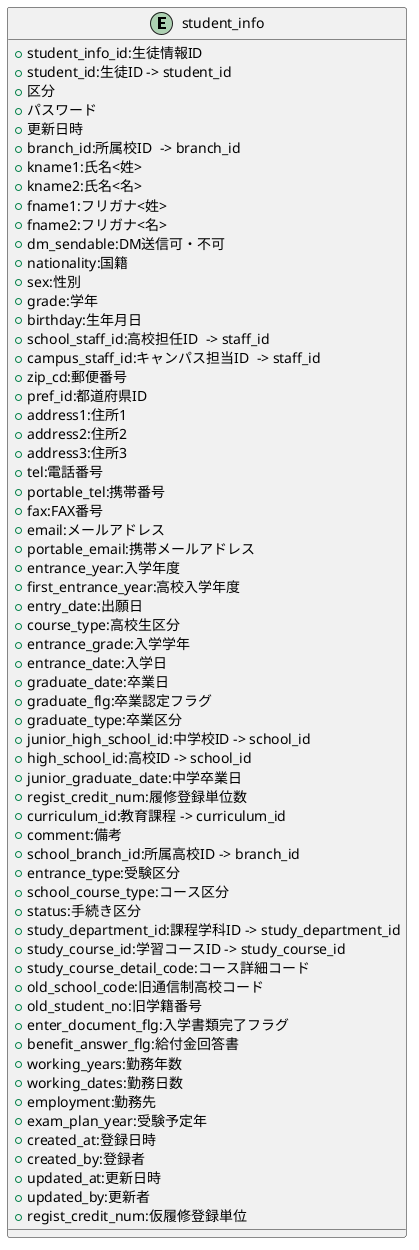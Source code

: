 @startuml

entity "student_info"{
    + student_info_id:生徒情報ID
    + student_id:生徒ID -> student_id
    + 区分
    + パスワード
    + 更新日時
    + branch_id:所属校ID  -> branch_id
    + kname1:氏名<姓>
    + kname2:氏名<名>
    + fname1:フリガナ<姓>  
    + fname2:フリガナ<名>  
    + dm_sendable:DM送信可・不可  
    + nationality:国籍  
    + sex:性別  
    + grade:学年
    + birthday:生年月日    
    + school_staff_id:高校担任ID  -> staff_id
    + campus_staff_id:キャンパス担当ID  -> staff_id
    + zip_cd:郵便番号 
    + pref_id:都道府県ID  
    + address1:住所1
    + address2:住所2
    + address3:住所3
    + tel:電話番号
    + portable_tel:携帯番号 
    + fax:FAX番号
    + email:メールアドレス    
    + portable_email:携帯メールアドレス
    + entrance_year:入学年度  
    + first_entrance_year:高校入学年度  
    + entry_date:出願日  
    + course_type:高校生区分    
    + entrance_grade:入学学年 
    + entrance_date:入学日    
    + graduate_date:卒業日    
    + graduate_flg:卒業認定フラグ
    + graduate_type:卒業区分  
    + junior_high_school_id:中学校ID -> school_id
    + high_school_id:高校ID -> school_id
    + junior_graduate_date:中学卒業日  
    + regist_credit_num:履修登録単位数    
    + curriculum_id:教育課程 -> curriculum_id
    + comment:備考  
    + school_branch_id:所属高校ID -> branch_id
    + entrance_type:受験区分  
    + school_course_type:コース区分
    + status:手続き区分
    + study_department_id:課程学科ID -> study_department_id
    + study_course_id:学習コースID -> study_course_id
    + study_course_detail_code:コース詳細コード    
    + old_school_code:旧通信制高校コード    
    + old_student_no:旧学籍番号
    + enter_document_flg:入学書類完了フラグ
    + benefit_answer_flg:給付金回答書    
    + working_years:勤務年数  
    + working_dates:勤務日数  
    + employment:勤務先  
    + exam_plan_year:受験予定年
    + created_at:登録日時 
    + created_by:登録者  
    + updated_at:更新日時 
    + updated_by:更新者  
    + regist_credit_num:仮履修登録単位		
}

@enduml